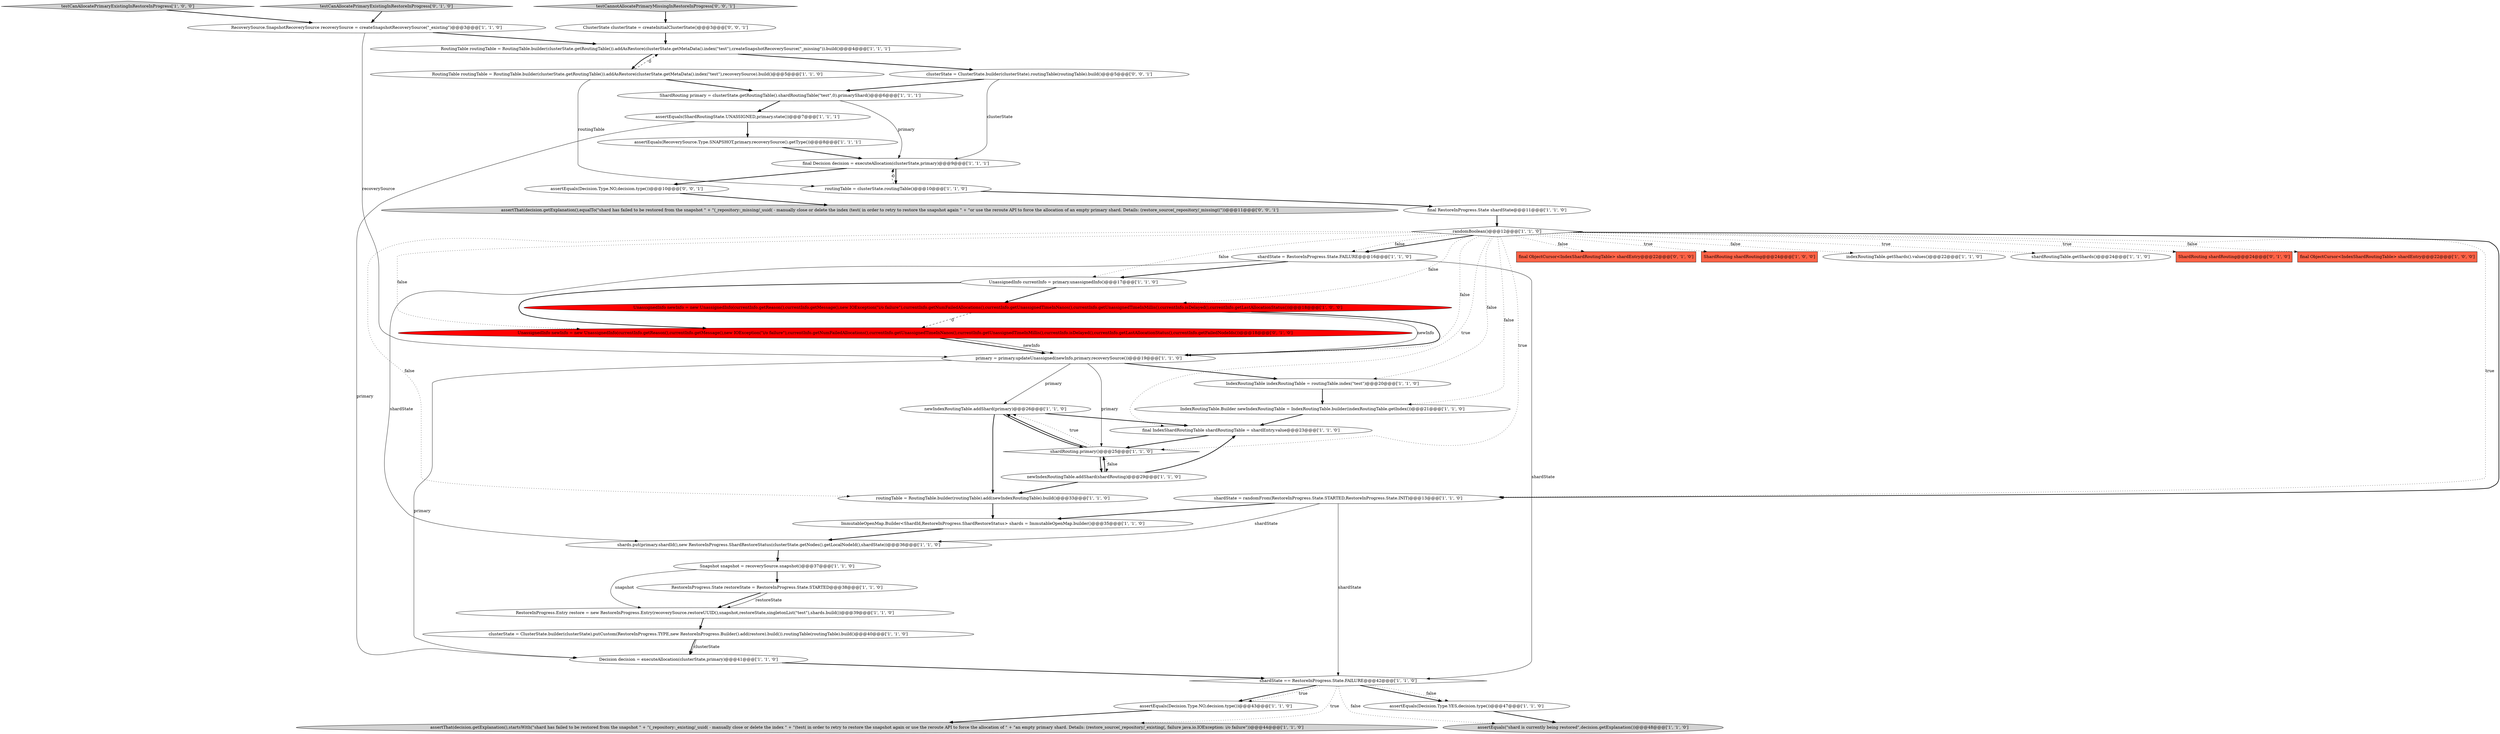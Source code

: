 digraph {
37 [style = filled, label = "routingTable = RoutingTable.builder(routingTable).add(newIndexRoutingTable).build()@@@33@@@['1', '1', '0']", fillcolor = white, shape = ellipse image = "AAA0AAABBB1BBB"];
41 [style = filled, label = "testCanAllocatePrimaryExistingInRestoreInProgress['0', '1', '0']", fillcolor = lightgray, shape = diamond image = "AAA0AAABBB2BBB"];
39 [style = filled, label = "final ObjectCursor<IndexShardRoutingTable> shardEntry@@@22@@@['0', '1', '0']", fillcolor = tomato, shape = box image = "AAA0AAABBB2BBB"];
19 [style = filled, label = "UnassignedInfo currentInfo = primary.unassignedInfo()@@@17@@@['1', '1', '0']", fillcolor = white, shape = ellipse image = "AAA0AAABBB1BBB"];
17 [style = filled, label = "ShardRouting shardRouting@@@24@@@['1', '0', '0']", fillcolor = tomato, shape = box image = "AAA0AAABBB1BBB"];
24 [style = filled, label = "assertEquals(ShardRoutingState.UNASSIGNED,primary.state())@@@7@@@['1', '1', '1']", fillcolor = white, shape = ellipse image = "AAA0AAABBB1BBB"];
7 [style = filled, label = "assertEquals(Decision.Type.NO,decision.type())@@@43@@@['1', '1', '0']", fillcolor = white, shape = ellipse image = "AAA0AAABBB1BBB"];
26 [style = filled, label = "indexRoutingTable.getShards().values()@@@22@@@['1', '1', '0']", fillcolor = white, shape = ellipse image = "AAA0AAABBB1BBB"];
38 [style = filled, label = "Decision decision = executeAllocation(clusterState,primary)@@@41@@@['1', '1', '0']", fillcolor = white, shape = ellipse image = "AAA0AAABBB1BBB"];
9 [style = filled, label = "ImmutableOpenMap.Builder<ShardId,RestoreInProgress.ShardRestoreStatus> shards = ImmutableOpenMap.builder()@@@35@@@['1', '1', '0']", fillcolor = white, shape = ellipse image = "AAA0AAABBB1BBB"];
14 [style = filled, label = "shardState == RestoreInProgress.State.FAILURE@@@42@@@['1', '1', '0']", fillcolor = white, shape = diamond image = "AAA0AAABBB1BBB"];
23 [style = filled, label = "randomBoolean()@@@12@@@['1', '1', '0']", fillcolor = white, shape = diamond image = "AAA0AAABBB1BBB"];
2 [style = filled, label = "IndexRoutingTable.Builder newIndexRoutingTable = IndexRoutingTable.builder(indexRoutingTable.getIndex())@@@21@@@['1', '1', '0']", fillcolor = white, shape = ellipse image = "AAA0AAABBB1BBB"];
18 [style = filled, label = "assertEquals(\"shard is currently being restored\",decision.getExplanation())@@@48@@@['1', '1', '0']", fillcolor = lightgray, shape = ellipse image = "AAA0AAABBB1BBB"];
5 [style = filled, label = "assertEquals(RecoverySource.Type.SNAPSHOT,primary.recoverySource().getType())@@@8@@@['1', '1', '1']", fillcolor = white, shape = ellipse image = "AAA0AAABBB1BBB"];
32 [style = filled, label = "final Decision decision = executeAllocation(clusterState,primary)@@@9@@@['1', '1', '1']", fillcolor = white, shape = ellipse image = "AAA0AAABBB1BBB"];
34 [style = filled, label = "RestoreInProgress.State restoreState = RestoreInProgress.State.STARTED@@@38@@@['1', '1', '0']", fillcolor = white, shape = ellipse image = "AAA0AAABBB1BBB"];
20 [style = filled, label = "clusterState = ClusterState.builder(clusterState).putCustom(RestoreInProgress.TYPE,new RestoreInProgress.Builder().add(restore).build()).routingTable(routingTable).build()@@@40@@@['1', '1', '0']", fillcolor = white, shape = ellipse image = "AAA0AAABBB1BBB"];
4 [style = filled, label = "RestoreInProgress.Entry restore = new RestoreInProgress.Entry(recoverySource.restoreUUID(),snapshot,restoreState,singletonList(\"test\"),shards.build())@@@39@@@['1', '1', '0']", fillcolor = white, shape = ellipse image = "AAA0AAABBB1BBB"];
15 [style = filled, label = "assertThat(decision.getExplanation(),startsWith(\"shard has failed to be restored from the snapshot \" + \"(_repository:_existing/_uuid( - manually close or delete the index \" + \"(test( in order to retry to restore the snapshot again or use the reroute API to force the allocation of \" + \"an empty primary shard. Details: (restore_source(_repository/_existing(, failure java.io.IOException: i/o failure\"))@@@44@@@['1', '1', '0']", fillcolor = lightgray, shape = ellipse image = "AAA0AAABBB1BBB"];
35 [style = filled, label = "RoutingTable routingTable = RoutingTable.builder(clusterState.getRoutingTable()).addAsRestore(clusterState.getMetaData().index(\"test\"),createSnapshotRecoverySource(\"_missing\")).build()@@@4@@@['1', '1', '1']", fillcolor = white, shape = ellipse image = "AAA0AAABBB1BBB"];
45 [style = filled, label = "clusterState = ClusterState.builder(clusterState).routingTable(routingTable).build()@@@5@@@['0', '0', '1']", fillcolor = white, shape = ellipse image = "AAA0AAABBB3BBB"];
28 [style = filled, label = "shardRoutingTable.getShards()@@@24@@@['1', '1', '0']", fillcolor = white, shape = ellipse image = "AAA0AAABBB1BBB"];
42 [style = filled, label = "ShardRouting shardRouting@@@24@@@['0', '1', '0']", fillcolor = tomato, shape = box image = "AAA0AAABBB2BBB"];
22 [style = filled, label = "routingTable = clusterState.routingTable()@@@10@@@['1', '1', '0']", fillcolor = white, shape = ellipse image = "AAA0AAABBB1BBB"];
27 [style = filled, label = "final IndexShardRoutingTable shardRoutingTable = shardEntry.value@@@23@@@['1', '1', '0']", fillcolor = white, shape = ellipse image = "AAA0AAABBB1BBB"];
46 [style = filled, label = "assertEquals(Decision.Type.NO,decision.type())@@@10@@@['0', '0', '1']", fillcolor = white, shape = ellipse image = "AAA0AAABBB3BBB"];
1 [style = filled, label = "shards.put(primary.shardId(),new RestoreInProgress.ShardRestoreStatus(clusterState.getNodes().getLocalNodeId(),shardState))@@@36@@@['1', '1', '0']", fillcolor = white, shape = ellipse image = "AAA0AAABBB1BBB"];
3 [style = filled, label = "newIndexRoutingTable.addShard(primary)@@@26@@@['1', '1', '0']", fillcolor = white, shape = ellipse image = "AAA0AAABBB1BBB"];
8 [style = filled, label = "final RestoreInProgress.State shardState@@@11@@@['1', '1', '0']", fillcolor = white, shape = ellipse image = "AAA0AAABBB1BBB"];
30 [style = filled, label = "IndexRoutingTable indexRoutingTable = routingTable.index(\"test\")@@@20@@@['1', '1', '0']", fillcolor = white, shape = ellipse image = "AAA0AAABBB1BBB"];
36 [style = filled, label = "shardState = randomFrom(RestoreInProgress.State.STARTED,RestoreInProgress.State.INIT)@@@13@@@['1', '1', '0']", fillcolor = white, shape = ellipse image = "AAA0AAABBB1BBB"];
0 [style = filled, label = "final ObjectCursor<IndexShardRoutingTable> shardEntry@@@22@@@['1', '0', '0']", fillcolor = tomato, shape = box image = "AAA0AAABBB1BBB"];
13 [style = filled, label = "primary = primary.updateUnassigned(newInfo,primary.recoverySource())@@@19@@@['1', '1', '0']", fillcolor = white, shape = ellipse image = "AAA0AAABBB1BBB"];
6 [style = filled, label = "RoutingTable routingTable = RoutingTable.builder(clusterState.getRoutingTable()).addAsRestore(clusterState.getMetaData().index(\"test\"),recoverySource).build()@@@5@@@['1', '1', '0']", fillcolor = white, shape = ellipse image = "AAA0AAABBB1BBB"];
21 [style = filled, label = "RecoverySource.SnapshotRecoverySource recoverySource = createSnapshotRecoverySource(\"_existing\")@@@3@@@['1', '1', '0']", fillcolor = white, shape = ellipse image = "AAA0AAABBB1BBB"];
33 [style = filled, label = "shardState = RestoreInProgress.State.FAILURE@@@16@@@['1', '1', '0']", fillcolor = white, shape = ellipse image = "AAA0AAABBB1BBB"];
29 [style = filled, label = "newIndexRoutingTable.addShard(shardRouting)@@@29@@@['1', '1', '0']", fillcolor = white, shape = ellipse image = "AAA0AAABBB1BBB"];
40 [style = filled, label = "UnassignedInfo newInfo = new UnassignedInfo(currentInfo.getReason(),currentInfo.getMessage(),new IOException(\"i/o failure\"),currentInfo.getNumFailedAllocations(),currentInfo.getUnassignedTimeInNanos(),currentInfo.getUnassignedTimeInMillis(),currentInfo.isDelayed(),currentInfo.getLastAllocationStatus(),currentInfo.getFailedNodeIds())@@@18@@@['0', '1', '0']", fillcolor = red, shape = ellipse image = "AAA1AAABBB2BBB"];
31 [style = filled, label = "Snapshot snapshot = recoverySource.snapshot()@@@37@@@['1', '1', '0']", fillcolor = white, shape = ellipse image = "AAA0AAABBB1BBB"];
11 [style = filled, label = "ShardRouting primary = clusterState.getRoutingTable().shardRoutingTable(\"test\",0).primaryShard()@@@6@@@['1', '1', '1']", fillcolor = white, shape = ellipse image = "AAA0AAABBB1BBB"];
12 [style = filled, label = "testCanAllocatePrimaryExistingInRestoreInProgress['1', '0', '0']", fillcolor = lightgray, shape = diamond image = "AAA0AAABBB1BBB"];
25 [style = filled, label = "UnassignedInfo newInfo = new UnassignedInfo(currentInfo.getReason(),currentInfo.getMessage(),new IOException(\"i/o failure\"),currentInfo.getNumFailedAllocations(),currentInfo.getUnassignedTimeInNanos(),currentInfo.getUnassignedTimeInMillis(),currentInfo.isDelayed(),currentInfo.getLastAllocationStatus())@@@18@@@['1', '0', '0']", fillcolor = red, shape = ellipse image = "AAA1AAABBB1BBB"];
10 [style = filled, label = "assertEquals(Decision.Type.YES,decision.type())@@@47@@@['1', '1', '0']", fillcolor = white, shape = ellipse image = "AAA0AAABBB1BBB"];
16 [style = filled, label = "shardRouting.primary()@@@25@@@['1', '1', '0']", fillcolor = white, shape = diamond image = "AAA0AAABBB1BBB"];
44 [style = filled, label = "assertThat(decision.getExplanation(),equalTo(\"shard has failed to be restored from the snapshot \" + \"(_repository:_missing/_uuid( - manually close or delete the index (test( in order to retry to restore the snapshot again \" + \"or use the reroute API to force the allocation of an empty primary shard. Details: (restore_source(_repository/_missing((\"))@@@11@@@['0', '0', '1']", fillcolor = lightgray, shape = ellipse image = "AAA0AAABBB3BBB"];
43 [style = filled, label = "ClusterState clusterState = createInitialClusterState()@@@3@@@['0', '0', '1']", fillcolor = white, shape = ellipse image = "AAA0AAABBB3BBB"];
47 [style = filled, label = "testCannotAllocatePrimaryMissingInRestoreInProgress['0', '0', '1']", fillcolor = lightgray, shape = diamond image = "AAA0AAABBB3BBB"];
25->13 [style = solid, label="newInfo"];
32->22 [style = bold, label=""];
23->39 [style = dotted, label="false"];
14->18 [style = dotted, label="false"];
21->13 [style = solid, label="recoverySource"];
3->16 [style = bold, label=""];
24->38 [style = solid, label="primary"];
40->13 [style = bold, label=""];
6->35 [style = dashed, label="0"];
3->27 [style = bold, label=""];
37->9 [style = bold, label=""];
14->7 [style = bold, label=""];
22->8 [style = bold, label=""];
11->32 [style = solid, label="primary"];
23->33 [style = bold, label=""];
13->38 [style = solid, label="primary"];
43->35 [style = bold, label=""];
23->0 [style = dotted, label="false"];
6->11 [style = bold, label=""];
14->7 [style = dotted, label="true"];
35->45 [style = bold, label=""];
23->33 [style = dotted, label="false"];
23->36 [style = bold, label=""];
21->35 [style = bold, label=""];
1->31 [style = bold, label=""];
23->17 [style = dotted, label="true"];
16->3 [style = bold, label=""];
36->9 [style = bold, label=""];
8->23 [style = bold, label=""];
12->21 [style = bold, label=""];
41->21 [style = bold, label=""];
16->29 [style = bold, label=""];
31->4 [style = solid, label="snapshot"];
14->10 [style = bold, label=""];
25->40 [style = dashed, label="0"];
47->43 [style = bold, label=""];
23->13 [style = dotted, label="false"];
20->38 [style = bold, label=""];
27->16 [style = bold, label=""];
23->42 [style = dotted, label="true"];
33->1 [style = solid, label="shardState"];
19->25 [style = bold, label=""];
24->5 [style = bold, label=""];
36->1 [style = solid, label="shardState"];
45->11 [style = bold, label=""];
20->38 [style = solid, label="clusterState"];
29->27 [style = bold, label=""];
23->25 [style = dotted, label="false"];
45->32 [style = solid, label="clusterState"];
23->27 [style = dotted, label="true"];
2->27 [style = bold, label=""];
13->3 [style = solid, label="primary"];
6->22 [style = solid, label="routingTable"];
9->1 [style = bold, label=""];
29->16 [style = bold, label=""];
23->2 [style = dotted, label="false"];
46->44 [style = bold, label=""];
23->16 [style = dotted, label="true"];
10->18 [style = bold, label=""];
16->29 [style = dotted, label="false"];
23->37 [style = dotted, label="false"];
32->46 [style = bold, label=""];
3->37 [style = bold, label=""];
23->28 [style = dotted, label="true"];
34->4 [style = solid, label="restoreState"];
29->37 [style = bold, label=""];
11->24 [style = bold, label=""];
31->34 [style = bold, label=""];
5->32 [style = bold, label=""];
40->13 [style = solid, label="newInfo"];
33->14 [style = solid, label="shardState"];
4->20 [style = bold, label=""];
7->15 [style = bold, label=""];
23->36 [style = dotted, label="true"];
33->19 [style = bold, label=""];
19->40 [style = bold, label=""];
14->10 [style = dotted, label="false"];
35->6 [style = bold, label=""];
25->13 [style = bold, label=""];
23->40 [style = dotted, label="false"];
22->32 [style = dashed, label="0"];
13->30 [style = bold, label=""];
23->26 [style = dotted, label="false"];
16->3 [style = dotted, label="true"];
23->30 [style = dotted, label="false"];
13->16 [style = solid, label="primary"];
38->14 [style = bold, label=""];
23->19 [style = dotted, label="false"];
14->15 [style = dotted, label="true"];
36->14 [style = solid, label="shardState"];
34->4 [style = bold, label=""];
30->2 [style = bold, label=""];
}
